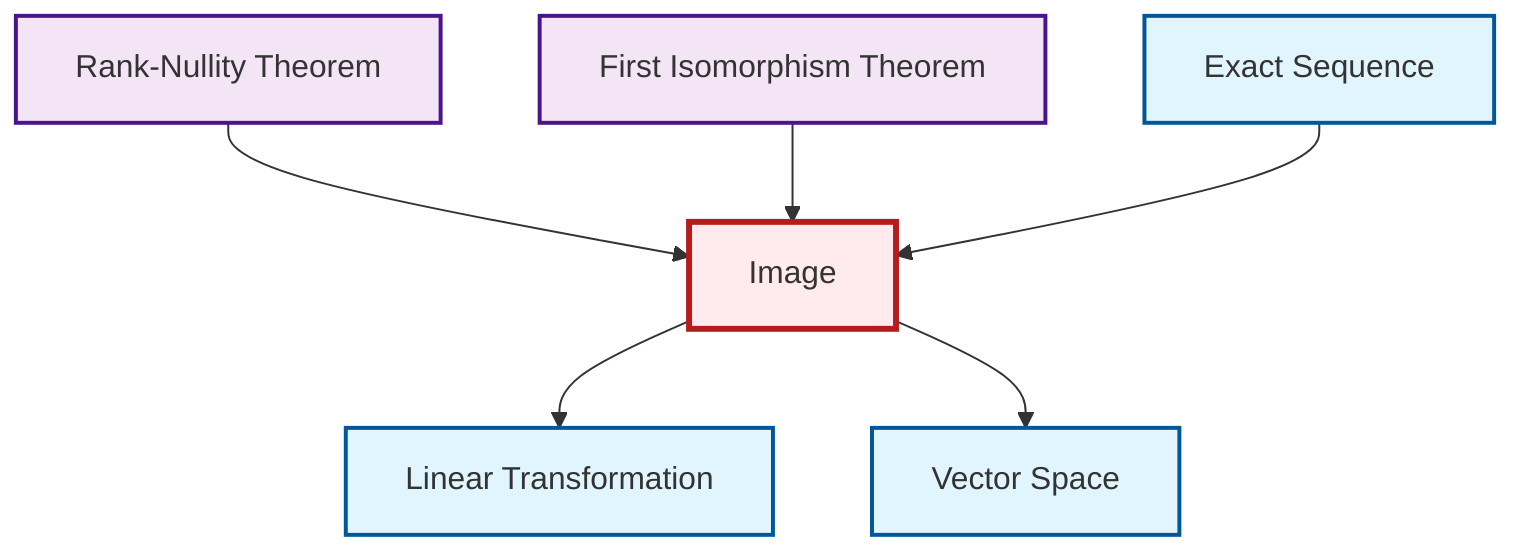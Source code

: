 graph TD
    classDef definition fill:#e1f5fe,stroke:#01579b,stroke-width:2px
    classDef theorem fill:#f3e5f5,stroke:#4a148c,stroke-width:2px
    classDef axiom fill:#fff3e0,stroke:#e65100,stroke-width:2px
    classDef example fill:#e8f5e9,stroke:#1b5e20,stroke-width:2px
    classDef current fill:#ffebee,stroke:#b71c1c,stroke-width:3px
    thm-rank-nullity["Rank-Nullity Theorem"]:::theorem
    thm-first-isomorphism["First Isomorphism Theorem"]:::theorem
    def-exact-sequence["Exact Sequence"]:::definition
    def-vector-space["Vector Space"]:::definition
    def-image["Image"]:::definition
    def-linear-transformation["Linear Transformation"]:::definition
    def-image --> def-linear-transformation
    def-image --> def-vector-space
    thm-rank-nullity --> def-image
    thm-first-isomorphism --> def-image
    def-exact-sequence --> def-image
    class def-image current
